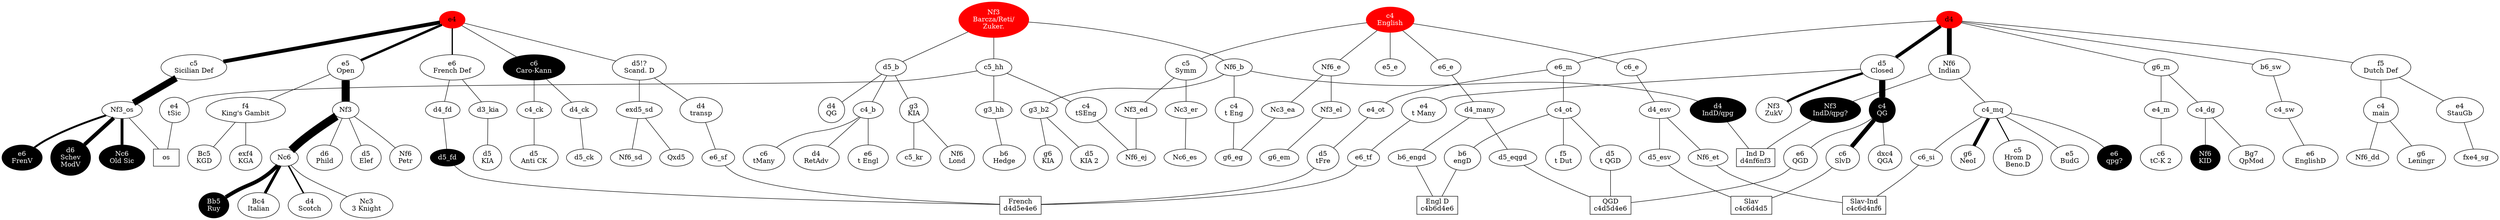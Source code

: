 graph {

////////////////////////// CLASSICAL KING PAWN ///////////////

e4[style=filled, color=red]
e5[label="e5\nOpen"]
e4 -- e5 [penwidth=5]
e5 -- Nf3 [penwidth=17]


e5 -- "f4\nKing's Gambit" -- "exf4\nKGA"
"f4\nKing's Gambit" -- "Bc5\nKGD"

Nf3 -- Nc6 [penwidth=17] // main line p. 40
Nf3 -- "Nf6\nPetr"
Nf3 -- "d6\nPhild"
Nf3 -- "d5\nElef"

// Ruy and siblings //

ruy[label="Bb5\nRuy", style=filled, color=black, fontcolor=white]

Nc6 -- ruy [penwidth=8]
Nc6 -- "Bc4\nItalian" [penwidth=6]
Nc6 -- "d4\nScotch" [penwidth=3]
Nc6 -- "Nc3\n3 Knight"

////////////////////////// CLASSICAL QUEEN PAWN ///////////////

d4[style=filled, color=red]
d5_qp[label="d5\nClosed"]
d4 -- d5_qp [penwidth=7 weight=2]

// zukertort doesn't belong here but render diff.
Nf3_z[label="Nf3\nZukV"]
d5_qp -- Nf3_z [penwidth=5]


// qg
c4d5d4e6[shape=rectangle, label="QGD\nc4d5d4e6"]
qg[label="c4\nQG", style=filled, color=black, fontcolor=white]
d5_qp -- qg [penwidth=13]
qg -- "dxc4\nQGA"
qg -- "e6\nQGD" -- c4d5d4e6
qg -- "c6\nSlvD" [penwidth=9]
"c6\nSlvD" -- c4c6d4d5


/////////////// MODERN KING PAWN ///////////////

d5_fd[style=filled, color=black, fontcolor=white]

e4 -- "e6\nFrench Def" [penwidth=2.6]
"e6\nFrench Def" -- d4_fd -- d5_fd -- d4d5e4e6
"e6\nFrench Def" -- d3_kia -- "d5\nKIA"

carokann[label="c6\nCaro-Kann", style=filled, color=black, fontcolor=white]

e4 -- carokann -- d4_ck -- d5_ck
carokann -- c4_ck -- "d5\nAnti CK"

e4 -- "d5!?\nScand. D" -- exd5_sd -- Qxd5
exd5_sd -- Nf6_sd
"d5!?\nScand. D" -- "d4\ntransp" -- e6_sf -- d4d5e4e6

// sicilian //

e4 -- "c5\nSicilian Def" [penwidth=8]

schev[label="d6\nSchev\nModV", style=filled, color=black, fontcolor=white]
oldsic[label="Nc6\nOld Sic", style=filled, color=black, fontcolor=white]
frenv[label="e6\nFrenV", style=filled, color=black, fontcolor=white]

"c5\nSicilian Def" -- Nf3_os [penwidth=14]
Nf3_os -- schev [penwidth=8]
Nf3_os -- frenv [penwidth=4]
Nf3_os -- oldsic [penwidth=6]
Nf3_os -- os

// end sici


/////////////// MODERN QUEEN PAWN ///////////////

// dutch

dutch[label="f5\nDutch Def"]
d4 -- dutch
dutch -- "c4\nmain" -- Nf6_dd
"c4\nmain" -- "g6\nLeningr"
dutch -- "e4\nStauGb" -- fxe4_sg

// indian //

indian[label="Nf6\nIndian"]
d4 -- indian [penwidth=10]
indian -- c4_mq
// bulk of the indian
g6_mq[label="g6\nNeoI"]
c5_mq[label="c5\nHrom D\nBeno.D"]
c4_mq -- g6_mq [penwidth=7]
c4_mq -- c5_mq[penwidth=2]
c4_mq -- "e5\nBudG"
c4_mq -- c6_si -- c4c6d4nf6

nf3qpg[label="Nf3\nIndD/qpg?", style=filled, color=black, fontcolor=white]
d4nf6nf3[shape=rectangle, label="Ind D\nd4nf6nf3"]
nf3qpg -- d4nf6nf3
indian -- nf3qpg

// non indian //

d4d5e4e6[shape=rectangle, label="French\nd4d5e4e6"]

d4 -- e6_m -- e4_ot -- "d5\ntFre" -- d4d5e4e6
e6_m -- c4_ot -- "f5\nt Dut"
c4_ot -- "d5\nt QGD" -- c4d5d4e6
c4b6d4e6[shape=rectangle, label="Engl D\nc4b6d4e6"]
c4_ot -- "b6\nengD" -- c4b6d4e6
d4 -- g6_m -- c4_dg -- "Bg7\nQpMod"

kid[label="Nf6\nKID", style=filled, color=black, fontcolor=white]
c4_dg -- kid
g6_m -- e4_m -- "c6\ntC-K 2"

// super weird d4 responses

d4 -- b6_sw -- c4_sw -- "e6\nEnglishD"

/////////////// CHAPTER SEVEN ///////////////

reti[label="Nf3\nBarcza/Reti/\nZuker.", style=filled, color=red, fontcolor=white]
reti -- Nf6_b -- g3_b2 -- "d5\nKIA 2"
g3_b2 -- "g6\nKIA"
Nf6_b -- "c4\nt Eng" -- g6_eg

d4indd[label="d4\nIndD/qpg", style=filled, color=black, fontcolor=white]
Nf6_b -- d4indd -- d4nf6nf3

reti -- d5_b
d5_b -- c4_b -- "e6\nt Engl"
c4_b -- "c6\ntMany"
c4_b -- "d4\nRetAdv"
d5_b -- "g3\nKIA" -- "Nf6\nLond"
"g3\nKIA" -- c5_kr
d5_b -- "d4\nQG"

reti -- c5_hh -- g3_hh -- "b6\nHedge"
c5_hh -- "e4\ntSic" -- os
os[shape=rectangle]
c5_hh -- "c4\ntSEng" -- Nf6_ej

//// others ////

d5_qp -- "e4\nt Many" -- e6_tf -- d4d5e4e6

e00qpg[label="e6\nqpg?", style=filled, color=black, fontcolor=white]
c4_mq -- e00qpg


//// English ////

eng[label="c4\nEnglish", style=filled, color=red, fontcolor=white]
c5_e[label="c5\nSymm"]
eng -- Nf6_e -- Nc3_ea -- g6_eg
Nf6_e -- Nf3_el -- g6_em
eng -- e5_e
eng -- e6_e
eng -- c5_e -- Nf3_ed -- Nf6_ej
c5_e -- Nc3_er -- Nc6_es

e6_e -- d4_many
d4_many -- d5_eqgd -- c4d5d4e6
d4_many -- b6_engd -- c4b6d4e6

eng -- c6_e -- d4_esv -- d5_esv -- c4c6d4d5
d4_esv -- Nf6_et -- c4c6d4nf6
c4c6d4nf6[shape=rectangle, label="Slav-Ind\nc4c6d4nf6"]
c4c6d4d5[shape=rectangle, label="Slav\nc4c6d4d5"]

}
